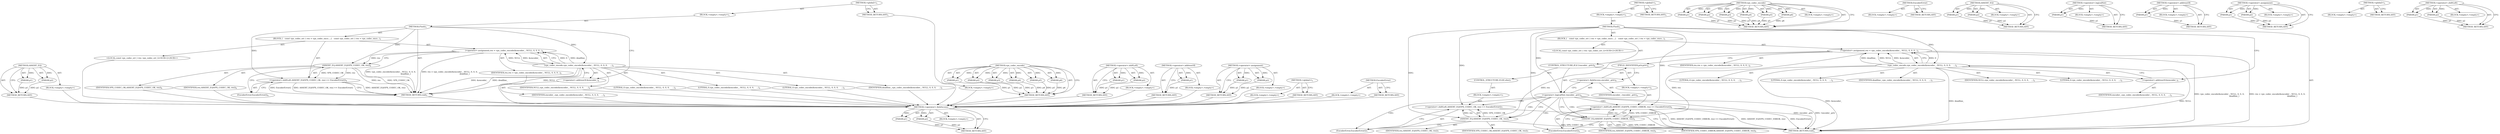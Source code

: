 digraph "&lt;operator&gt;.shiftLeft" {
vulnerable_68 [label=<(METHOD,ASSERT_EQ)>];
vulnerable_69 [label=<(PARAM,p1)>];
vulnerable_70 [label=<(PARAM,p2)>];
vulnerable_71 [label=<(BLOCK,&lt;empty&gt;,&lt;empty&gt;)>];
vulnerable_72 [label=<(METHOD_RETURN,ANY)>];
vulnerable_6 [label=<(METHOD,&lt;global&gt;)<SUB>1</SUB>>];
vulnerable_7 [label=<(BLOCK,&lt;empty&gt;,&lt;empty&gt;)<SUB>1</SUB>>];
vulnerable_8 [label=<(METHOD,Flush)<SUB>1</SUB>>];
vulnerable_9 [label=<(BLOCK,{
   const vpx_codec_err_t res = vpx_codec_enco...,{
   const vpx_codec_err_t res = vpx_codec_enco...)<SUB>1</SUB>>];
vulnerable_10 [label="<(LOCAL,const vpx_codec_err_t res: vpx_codec_err_t)<SUB>2</SUB>>"];
vulnerable_11 [label=<(&lt;operator&gt;.assignment,res = vpx_codec_encode(&amp;encoder_, NULL, 0, 0, 0...)<SUB>2</SUB>>];
vulnerable_12 [label=<(IDENTIFIER,res,res = vpx_codec_encode(&amp;encoder_, NULL, 0, 0, 0...)<SUB>2</SUB>>];
vulnerable_13 [label=<(vpx_codec_encode,vpx_codec_encode(&amp;encoder_, NULL, 0, 0, 0,
    ...)<SUB>2</SUB>>];
vulnerable_14 [label=<(&lt;operator&gt;.addressOf,&amp;encoder_)<SUB>2</SUB>>];
vulnerable_15 [label=<(IDENTIFIER,encoder_,vpx_codec_encode(&amp;encoder_, NULL, 0, 0, 0,
    ...)<SUB>2</SUB>>];
vulnerable_16 [label=<(IDENTIFIER,NULL,vpx_codec_encode(&amp;encoder_, NULL, 0, 0, 0,
    ...)<SUB>2</SUB>>];
vulnerable_17 [label=<(LITERAL,0,vpx_codec_encode(&amp;encoder_, NULL, 0, 0, 0,
    ...)<SUB>2</SUB>>];
vulnerable_18 [label=<(LITERAL,0,vpx_codec_encode(&amp;encoder_, NULL, 0, 0, 0,
    ...)<SUB>2</SUB>>];
vulnerable_19 [label=<(LITERAL,0,vpx_codec_encode(&amp;encoder_, NULL, 0, 0, 0,
    ...)<SUB>2</SUB>>];
vulnerable_20 [label=<(IDENTIFIER,deadline_,vpx_codec_encode(&amp;encoder_, NULL, 0, 0, 0,
    ...)<SUB>3</SUB>>];
vulnerable_21 [label=<(&lt;operator&gt;.shiftLeft,ASSERT_EQ(VPX_CODEC_OK, res) &lt;&lt; EncoderError())<SUB>4</SUB>>];
vulnerable_22 [label=<(ASSERT_EQ,ASSERT_EQ(VPX_CODEC_OK, res))<SUB>4</SUB>>];
vulnerable_23 [label=<(IDENTIFIER,VPX_CODEC_OK,ASSERT_EQ(VPX_CODEC_OK, res))<SUB>4</SUB>>];
vulnerable_24 [label=<(IDENTIFIER,res,ASSERT_EQ(VPX_CODEC_OK, res))<SUB>4</SUB>>];
vulnerable_25 [label=<(EncoderError,EncoderError())<SUB>4</SUB>>];
vulnerable_26 [label=<(METHOD_RETURN,void)<SUB>1</SUB>>];
vulnerable_28 [label=<(METHOD_RETURN,ANY)<SUB>1</SUB>>];
vulnerable_50 [label=<(METHOD,vpx_codec_encode)>];
vulnerable_51 [label=<(PARAM,p1)>];
vulnerable_52 [label=<(PARAM,p2)>];
vulnerable_53 [label=<(PARAM,p3)>];
vulnerable_54 [label=<(PARAM,p4)>];
vulnerable_55 [label=<(PARAM,p5)>];
vulnerable_56 [label=<(PARAM,p6)>];
vulnerable_57 [label=<(BLOCK,&lt;empty&gt;,&lt;empty&gt;)>];
vulnerable_58 [label=<(METHOD_RETURN,ANY)>];
vulnerable_63 [label=<(METHOD,&lt;operator&gt;.shiftLeft)>];
vulnerable_64 [label=<(PARAM,p1)>];
vulnerable_65 [label=<(PARAM,p2)>];
vulnerable_66 [label=<(BLOCK,&lt;empty&gt;,&lt;empty&gt;)>];
vulnerable_67 [label=<(METHOD_RETURN,ANY)>];
vulnerable_59 [label=<(METHOD,&lt;operator&gt;.addressOf)>];
vulnerable_60 [label=<(PARAM,p1)>];
vulnerable_61 [label=<(BLOCK,&lt;empty&gt;,&lt;empty&gt;)>];
vulnerable_62 [label=<(METHOD_RETURN,ANY)>];
vulnerable_45 [label=<(METHOD,&lt;operator&gt;.assignment)>];
vulnerable_46 [label=<(PARAM,p1)>];
vulnerable_47 [label=<(PARAM,p2)>];
vulnerable_48 [label=<(BLOCK,&lt;empty&gt;,&lt;empty&gt;)>];
vulnerable_49 [label=<(METHOD_RETURN,ANY)>];
vulnerable_39 [label=<(METHOD,&lt;global&gt;)<SUB>1</SUB>>];
vulnerable_40 [label=<(BLOCK,&lt;empty&gt;,&lt;empty&gt;)>];
vulnerable_41 [label=<(METHOD_RETURN,ANY)>];
vulnerable_73 [label=<(METHOD,EncoderError)>];
vulnerable_74 [label=<(BLOCK,&lt;empty&gt;,&lt;empty&gt;)>];
vulnerable_75 [label=<(METHOD_RETURN,ANY)>];
fixed_80 [label=<(METHOD,&lt;operator&gt;.fieldAccess)>];
fixed_81 [label=<(PARAM,p1)>];
fixed_82 [label=<(PARAM,p2)>];
fixed_83 [label=<(BLOCK,&lt;empty&gt;,&lt;empty&gt;)>];
fixed_84 [label=<(METHOD_RETURN,ANY)>];
fixed_6 [label=<(METHOD,&lt;global&gt;)<SUB>1</SUB>>];
fixed_7 [label=<(BLOCK,&lt;empty&gt;,&lt;empty&gt;)<SUB>1</SUB>>];
fixed_8 [label=<(METHOD,Flush)<SUB>1</SUB>>];
fixed_9 [label=<(BLOCK,{
   const vpx_codec_err_t res = vpx_codec_enco...,{
   const vpx_codec_err_t res = vpx_codec_enco...)<SUB>1</SUB>>];
fixed_10 [label="<(LOCAL,const vpx_codec_err_t res: vpx_codec_err_t)<SUB>2</SUB>>"];
fixed_11 [label=<(&lt;operator&gt;.assignment,res = vpx_codec_encode(&amp;encoder_, NULL, 0, 0, 0...)<SUB>2</SUB>>];
fixed_12 [label=<(IDENTIFIER,res,res = vpx_codec_encode(&amp;encoder_, NULL, 0, 0, 0...)<SUB>2</SUB>>];
fixed_13 [label=<(vpx_codec_encode,vpx_codec_encode(&amp;encoder_, NULL, 0, 0, 0,
    ...)<SUB>2</SUB>>];
fixed_14 [label=<(&lt;operator&gt;.addressOf,&amp;encoder_)<SUB>2</SUB>>];
fixed_15 [label=<(IDENTIFIER,encoder_,vpx_codec_encode(&amp;encoder_, NULL, 0, 0, 0,
    ...)<SUB>2</SUB>>];
fixed_16 [label=<(IDENTIFIER,NULL,vpx_codec_encode(&amp;encoder_, NULL, 0, 0, 0,
    ...)<SUB>2</SUB>>];
fixed_17 [label=<(LITERAL,0,vpx_codec_encode(&amp;encoder_, NULL, 0, 0, 0,
    ...)<SUB>2</SUB>>];
fixed_18 [label=<(LITERAL,0,vpx_codec_encode(&amp;encoder_, NULL, 0, 0, 0,
    ...)<SUB>2</SUB>>];
fixed_19 [label=<(LITERAL,0,vpx_codec_encode(&amp;encoder_, NULL, 0, 0, 0,
    ...)<SUB>2</SUB>>];
fixed_20 [label=<(IDENTIFIER,deadline_,vpx_codec_encode(&amp;encoder_, NULL, 0, 0, 0,
    ...)<SUB>3</SUB>>];
fixed_21 [label=<(CONTROL_STRUCTURE,IF,if (!encoder_.priv))<SUB>4</SUB>>];
fixed_22 [label=<(&lt;operator&gt;.logicalNot,!encoder_.priv)<SUB>4</SUB>>];
fixed_23 [label=<(&lt;operator&gt;.fieldAccess,encoder_.priv)<SUB>4</SUB>>];
fixed_24 [label=<(IDENTIFIER,encoder_,!encoder_.priv)<SUB>4</SUB>>];
fixed_25 [label=<(FIELD_IDENTIFIER,priv,priv)<SUB>4</SUB>>];
fixed_26 [label=<(BLOCK,&lt;empty&gt;,&lt;empty&gt;)<SUB>5</SUB>>];
fixed_27 [label=<(&lt;operator&gt;.shiftLeft,ASSERT_EQ(VPX_CODEC_ERROR, res) &lt;&lt; EncoderError())<SUB>5</SUB>>];
fixed_28 [label=<(ASSERT_EQ,ASSERT_EQ(VPX_CODEC_ERROR, res))<SUB>5</SUB>>];
fixed_29 [label=<(IDENTIFIER,VPX_CODEC_ERROR,ASSERT_EQ(VPX_CODEC_ERROR, res))<SUB>5</SUB>>];
fixed_30 [label=<(IDENTIFIER,res,ASSERT_EQ(VPX_CODEC_ERROR, res))<SUB>5</SUB>>];
fixed_31 [label=<(EncoderError,EncoderError())<SUB>5</SUB>>];
fixed_32 [label=<(CONTROL_STRUCTURE,ELSE,else)<SUB>7</SUB>>];
fixed_33 [label=<(BLOCK,&lt;empty&gt;,&lt;empty&gt;)<SUB>7</SUB>>];
fixed_34 [label=<(&lt;operator&gt;.shiftLeft,ASSERT_EQ(VPX_CODEC_OK, res) &lt;&lt; EncoderError())<SUB>7</SUB>>];
fixed_35 [label=<(ASSERT_EQ,ASSERT_EQ(VPX_CODEC_OK, res))<SUB>7</SUB>>];
fixed_36 [label=<(IDENTIFIER,VPX_CODEC_OK,ASSERT_EQ(VPX_CODEC_OK, res))<SUB>7</SUB>>];
fixed_37 [label=<(IDENTIFIER,res,ASSERT_EQ(VPX_CODEC_OK, res))<SUB>7</SUB>>];
fixed_38 [label=<(EncoderError,EncoderError())<SUB>7</SUB>>];
fixed_39 [label=<(METHOD_RETURN,void)<SUB>1</SUB>>];
fixed_41 [label=<(METHOD_RETURN,ANY)<SUB>1</SUB>>];
fixed_63 [label=<(METHOD,vpx_codec_encode)>];
fixed_64 [label=<(PARAM,p1)>];
fixed_65 [label=<(PARAM,p2)>];
fixed_66 [label=<(PARAM,p3)>];
fixed_67 [label=<(PARAM,p4)>];
fixed_68 [label=<(PARAM,p5)>];
fixed_69 [label=<(PARAM,p6)>];
fixed_70 [label=<(BLOCK,&lt;empty&gt;,&lt;empty&gt;)>];
fixed_71 [label=<(METHOD_RETURN,ANY)>];
fixed_95 [label=<(METHOD,EncoderError)>];
fixed_96 [label=<(BLOCK,&lt;empty&gt;,&lt;empty&gt;)>];
fixed_97 [label=<(METHOD_RETURN,ANY)>];
fixed_90 [label=<(METHOD,ASSERT_EQ)>];
fixed_91 [label=<(PARAM,p1)>];
fixed_92 [label=<(PARAM,p2)>];
fixed_93 [label=<(BLOCK,&lt;empty&gt;,&lt;empty&gt;)>];
fixed_94 [label=<(METHOD_RETURN,ANY)>];
fixed_76 [label=<(METHOD,&lt;operator&gt;.logicalNot)>];
fixed_77 [label=<(PARAM,p1)>];
fixed_78 [label=<(BLOCK,&lt;empty&gt;,&lt;empty&gt;)>];
fixed_79 [label=<(METHOD_RETURN,ANY)>];
fixed_72 [label=<(METHOD,&lt;operator&gt;.addressOf)>];
fixed_73 [label=<(PARAM,p1)>];
fixed_74 [label=<(BLOCK,&lt;empty&gt;,&lt;empty&gt;)>];
fixed_75 [label=<(METHOD_RETURN,ANY)>];
fixed_58 [label=<(METHOD,&lt;operator&gt;.assignment)>];
fixed_59 [label=<(PARAM,p1)>];
fixed_60 [label=<(PARAM,p2)>];
fixed_61 [label=<(BLOCK,&lt;empty&gt;,&lt;empty&gt;)>];
fixed_62 [label=<(METHOD_RETURN,ANY)>];
fixed_52 [label=<(METHOD,&lt;global&gt;)<SUB>1</SUB>>];
fixed_53 [label=<(BLOCK,&lt;empty&gt;,&lt;empty&gt;)>];
fixed_54 [label=<(METHOD_RETURN,ANY)>];
fixed_85 [label=<(METHOD,&lt;operator&gt;.shiftLeft)>];
fixed_86 [label=<(PARAM,p1)>];
fixed_87 [label=<(PARAM,p2)>];
fixed_88 [label=<(BLOCK,&lt;empty&gt;,&lt;empty&gt;)>];
fixed_89 [label=<(METHOD_RETURN,ANY)>];
vulnerable_68 -> vulnerable_69  [key=0, label="AST: "];
vulnerable_68 -> vulnerable_69  [key=1, label="DDG: "];
vulnerable_68 -> vulnerable_71  [key=0, label="AST: "];
vulnerable_68 -> vulnerable_70  [key=0, label="AST: "];
vulnerable_68 -> vulnerable_70  [key=1, label="DDG: "];
vulnerable_68 -> vulnerable_72  [key=0, label="AST: "];
vulnerable_68 -> vulnerable_72  [key=1, label="CFG: "];
vulnerable_69 -> vulnerable_72  [key=0, label="DDG: p1"];
vulnerable_70 -> vulnerable_72  [key=0, label="DDG: p2"];
vulnerable_71 -> fixed_80  [key=0];
vulnerable_72 -> fixed_80  [key=0];
vulnerable_6 -> vulnerable_7  [key=0, label="AST: "];
vulnerable_6 -> vulnerable_28  [key=0, label="AST: "];
vulnerable_6 -> vulnerable_28  [key=1, label="CFG: "];
vulnerable_7 -> vulnerable_8  [key=0, label="AST: "];
vulnerable_8 -> vulnerable_9  [key=0, label="AST: "];
vulnerable_8 -> vulnerable_26  [key=0, label="AST: "];
vulnerable_8 -> vulnerable_14  [key=0, label="CFG: "];
vulnerable_8 -> vulnerable_21  [key=0, label="DDG: "];
vulnerable_8 -> vulnerable_13  [key=0, label="DDG: "];
vulnerable_8 -> vulnerable_22  [key=0, label="DDG: "];
vulnerable_9 -> vulnerable_10  [key=0, label="AST: "];
vulnerable_9 -> vulnerable_11  [key=0, label="AST: "];
vulnerable_9 -> vulnerable_21  [key=0, label="AST: "];
vulnerable_10 -> fixed_80  [key=0];
vulnerable_11 -> vulnerable_12  [key=0, label="AST: "];
vulnerable_11 -> vulnerable_13  [key=0, label="AST: "];
vulnerable_11 -> vulnerable_22  [key=0, label="CFG: "];
vulnerable_11 -> vulnerable_22  [key=1, label="DDG: res"];
vulnerable_11 -> vulnerable_26  [key=0, label="DDG: vpx_codec_encode(&amp;encoder_, NULL, 0, 0, 0,
                                                deadline_)"];
vulnerable_11 -> vulnerable_26  [key=1, label="DDG: res = vpx_codec_encode(&amp;encoder_, NULL, 0, 0, 0,
                                                deadline_)"];
vulnerable_12 -> fixed_80  [key=0];
vulnerable_13 -> vulnerable_14  [key=0, label="AST: "];
vulnerable_13 -> vulnerable_16  [key=0, label="AST: "];
vulnerable_13 -> vulnerable_17  [key=0, label="AST: "];
vulnerable_13 -> vulnerable_18  [key=0, label="AST: "];
vulnerable_13 -> vulnerable_19  [key=0, label="AST: "];
vulnerable_13 -> vulnerable_20  [key=0, label="AST: "];
vulnerable_13 -> vulnerable_11  [key=0, label="CFG: "];
vulnerable_13 -> vulnerable_11  [key=1, label="DDG: 0"];
vulnerable_13 -> vulnerable_11  [key=2, label="DDG: deadline_"];
vulnerable_13 -> vulnerable_11  [key=3, label="DDG: NULL"];
vulnerable_13 -> vulnerable_11  [key=4, label="DDG: &amp;encoder_"];
vulnerable_13 -> vulnerable_26  [key=0, label="DDG: &amp;encoder_"];
vulnerable_13 -> vulnerable_26  [key=1, label="DDG: deadline_"];
vulnerable_13 -> vulnerable_26  [key=2, label="DDG: NULL"];
vulnerable_14 -> vulnerable_15  [key=0, label="AST: "];
vulnerable_14 -> vulnerable_13  [key=0, label="CFG: "];
vulnerable_15 -> fixed_80  [key=0];
vulnerable_16 -> fixed_80  [key=0];
vulnerable_17 -> fixed_80  [key=0];
vulnerable_18 -> fixed_80  [key=0];
vulnerable_19 -> fixed_80  [key=0];
vulnerable_20 -> fixed_80  [key=0];
vulnerable_21 -> vulnerable_22  [key=0, label="AST: "];
vulnerable_21 -> vulnerable_25  [key=0, label="AST: "];
vulnerable_21 -> vulnerable_26  [key=0, label="CFG: "];
vulnerable_21 -> vulnerable_26  [key=1, label="DDG: ASSERT_EQ(VPX_CODEC_OK, res)"];
vulnerable_21 -> vulnerable_26  [key=2, label="DDG: EncoderError()"];
vulnerable_21 -> vulnerable_26  [key=3, label="DDG: ASSERT_EQ(VPX_CODEC_OK, res) &lt;&lt; EncoderError()"];
vulnerable_22 -> vulnerable_23  [key=0, label="AST: "];
vulnerable_22 -> vulnerable_24  [key=0, label="AST: "];
vulnerable_22 -> vulnerable_25  [key=0, label="CFG: "];
vulnerable_22 -> vulnerable_26  [key=0, label="DDG: res"];
vulnerable_22 -> vulnerable_26  [key=1, label="DDG: VPX_CODEC_OK"];
vulnerable_22 -> vulnerable_21  [key=0, label="DDG: VPX_CODEC_OK"];
vulnerable_22 -> vulnerable_21  [key=1, label="DDG: res"];
vulnerable_23 -> fixed_80  [key=0];
vulnerable_24 -> fixed_80  [key=0];
vulnerable_25 -> vulnerable_21  [key=0, label="CFG: "];
vulnerable_26 -> fixed_80  [key=0];
vulnerable_28 -> fixed_80  [key=0];
vulnerable_50 -> vulnerable_51  [key=0, label="AST: "];
vulnerable_50 -> vulnerable_51  [key=1, label="DDG: "];
vulnerable_50 -> vulnerable_57  [key=0, label="AST: "];
vulnerable_50 -> vulnerable_52  [key=0, label="AST: "];
vulnerable_50 -> vulnerable_52  [key=1, label="DDG: "];
vulnerable_50 -> vulnerable_58  [key=0, label="AST: "];
vulnerable_50 -> vulnerable_58  [key=1, label="CFG: "];
vulnerable_50 -> vulnerable_53  [key=0, label="AST: "];
vulnerable_50 -> vulnerable_53  [key=1, label="DDG: "];
vulnerable_50 -> vulnerable_54  [key=0, label="AST: "];
vulnerable_50 -> vulnerable_54  [key=1, label="DDG: "];
vulnerable_50 -> vulnerable_55  [key=0, label="AST: "];
vulnerable_50 -> vulnerable_55  [key=1, label="DDG: "];
vulnerable_50 -> vulnerable_56  [key=0, label="AST: "];
vulnerable_50 -> vulnerable_56  [key=1, label="DDG: "];
vulnerable_51 -> vulnerable_58  [key=0, label="DDG: p1"];
vulnerable_52 -> vulnerable_58  [key=0, label="DDG: p2"];
vulnerable_53 -> vulnerable_58  [key=0, label="DDG: p3"];
vulnerable_54 -> vulnerable_58  [key=0, label="DDG: p4"];
vulnerable_55 -> vulnerable_58  [key=0, label="DDG: p5"];
vulnerable_56 -> vulnerable_58  [key=0, label="DDG: p6"];
vulnerable_57 -> fixed_80  [key=0];
vulnerable_58 -> fixed_80  [key=0];
vulnerable_63 -> vulnerable_64  [key=0, label="AST: "];
vulnerable_63 -> vulnerable_64  [key=1, label="DDG: "];
vulnerable_63 -> vulnerable_66  [key=0, label="AST: "];
vulnerable_63 -> vulnerable_65  [key=0, label="AST: "];
vulnerable_63 -> vulnerable_65  [key=1, label="DDG: "];
vulnerable_63 -> vulnerable_67  [key=0, label="AST: "];
vulnerable_63 -> vulnerable_67  [key=1, label="CFG: "];
vulnerable_64 -> vulnerable_67  [key=0, label="DDG: p1"];
vulnerable_65 -> vulnerable_67  [key=0, label="DDG: p2"];
vulnerable_66 -> fixed_80  [key=0];
vulnerable_67 -> fixed_80  [key=0];
vulnerable_59 -> vulnerable_60  [key=0, label="AST: "];
vulnerable_59 -> vulnerable_60  [key=1, label="DDG: "];
vulnerable_59 -> vulnerable_61  [key=0, label="AST: "];
vulnerable_59 -> vulnerable_62  [key=0, label="AST: "];
vulnerable_59 -> vulnerable_62  [key=1, label="CFG: "];
vulnerable_60 -> vulnerable_62  [key=0, label="DDG: p1"];
vulnerable_61 -> fixed_80  [key=0];
vulnerable_62 -> fixed_80  [key=0];
vulnerable_45 -> vulnerable_46  [key=0, label="AST: "];
vulnerable_45 -> vulnerable_46  [key=1, label="DDG: "];
vulnerable_45 -> vulnerable_48  [key=0, label="AST: "];
vulnerable_45 -> vulnerable_47  [key=0, label="AST: "];
vulnerable_45 -> vulnerable_47  [key=1, label="DDG: "];
vulnerable_45 -> vulnerable_49  [key=0, label="AST: "];
vulnerable_45 -> vulnerable_49  [key=1, label="CFG: "];
vulnerable_46 -> vulnerable_49  [key=0, label="DDG: p1"];
vulnerable_47 -> vulnerable_49  [key=0, label="DDG: p2"];
vulnerable_48 -> fixed_80  [key=0];
vulnerable_49 -> fixed_80  [key=0];
vulnerable_39 -> vulnerable_40  [key=0, label="AST: "];
vulnerable_39 -> vulnerable_41  [key=0, label="AST: "];
vulnerable_39 -> vulnerable_41  [key=1, label="CFG: "];
vulnerable_40 -> fixed_80  [key=0];
vulnerable_41 -> fixed_80  [key=0];
vulnerable_73 -> vulnerable_74  [key=0, label="AST: "];
vulnerable_73 -> vulnerable_75  [key=0, label="AST: "];
vulnerable_73 -> vulnerable_75  [key=1, label="CFG: "];
vulnerable_74 -> fixed_80  [key=0];
vulnerable_75 -> fixed_80  [key=0];
fixed_80 -> fixed_81  [key=0, label="AST: "];
fixed_80 -> fixed_81  [key=1, label="DDG: "];
fixed_80 -> fixed_83  [key=0, label="AST: "];
fixed_80 -> fixed_82  [key=0, label="AST: "];
fixed_80 -> fixed_82  [key=1, label="DDG: "];
fixed_80 -> fixed_84  [key=0, label="AST: "];
fixed_80 -> fixed_84  [key=1, label="CFG: "];
fixed_81 -> fixed_84  [key=0, label="DDG: p1"];
fixed_82 -> fixed_84  [key=0, label="DDG: p2"];
fixed_6 -> fixed_7  [key=0, label="AST: "];
fixed_6 -> fixed_41  [key=0, label="AST: "];
fixed_6 -> fixed_41  [key=1, label="CFG: "];
fixed_7 -> fixed_8  [key=0, label="AST: "];
fixed_8 -> fixed_9  [key=0, label="AST: "];
fixed_8 -> fixed_39  [key=0, label="AST: "];
fixed_8 -> fixed_14  [key=0, label="CFG: "];
fixed_8 -> fixed_13  [key=0, label="DDG: "];
fixed_8 -> fixed_22  [key=0, label="DDG: "];
fixed_8 -> fixed_27  [key=0, label="DDG: "];
fixed_8 -> fixed_28  [key=0, label="DDG: "];
fixed_8 -> fixed_34  [key=0, label="DDG: "];
fixed_8 -> fixed_35  [key=0, label="DDG: "];
fixed_9 -> fixed_10  [key=0, label="AST: "];
fixed_9 -> fixed_11  [key=0, label="AST: "];
fixed_9 -> fixed_21  [key=0, label="AST: "];
fixed_11 -> fixed_12  [key=0, label="AST: "];
fixed_11 -> fixed_13  [key=0, label="AST: "];
fixed_11 -> fixed_25  [key=0, label="CFG: "];
fixed_11 -> fixed_39  [key=0, label="DDG: vpx_codec_encode(&amp;encoder_, NULL, 0, 0, 0,
                                                deadline_)"];
fixed_11 -> fixed_39  [key=1, label="DDG: res = vpx_codec_encode(&amp;encoder_, NULL, 0, 0, 0,
                                                deadline_)"];
fixed_11 -> fixed_28  [key=0, label="DDG: res"];
fixed_11 -> fixed_35  [key=0, label="DDG: res"];
fixed_13 -> fixed_14  [key=0, label="AST: "];
fixed_13 -> fixed_16  [key=0, label="AST: "];
fixed_13 -> fixed_17  [key=0, label="AST: "];
fixed_13 -> fixed_18  [key=0, label="AST: "];
fixed_13 -> fixed_19  [key=0, label="AST: "];
fixed_13 -> fixed_20  [key=0, label="AST: "];
fixed_13 -> fixed_11  [key=0, label="CFG: "];
fixed_13 -> fixed_11  [key=1, label="DDG: 0"];
fixed_13 -> fixed_11  [key=2, label="DDG: deadline_"];
fixed_13 -> fixed_11  [key=3, label="DDG: NULL"];
fixed_13 -> fixed_11  [key=4, label="DDG: &amp;encoder_"];
fixed_13 -> fixed_39  [key=0, label="DDG: &amp;encoder_"];
fixed_13 -> fixed_39  [key=1, label="DDG: deadline_"];
fixed_13 -> fixed_39  [key=2, label="DDG: NULL"];
fixed_14 -> fixed_15  [key=0, label="AST: "];
fixed_14 -> fixed_13  [key=0, label="CFG: "];
fixed_21 -> fixed_22  [key=0, label="AST: "];
fixed_21 -> fixed_26  [key=0, label="AST: "];
fixed_21 -> fixed_32  [key=0, label="AST: "];
fixed_22 -> fixed_23  [key=0, label="AST: "];
fixed_22 -> fixed_28  [key=0, label="CFG: "];
fixed_22 -> fixed_28  [key=1, label="CDG: "];
fixed_22 -> fixed_35  [key=0, label="CFG: "];
fixed_22 -> fixed_35  [key=1, label="CDG: "];
fixed_22 -> fixed_39  [key=0, label="DDG: encoder_.priv"];
fixed_22 -> fixed_39  [key=1, label="DDG: !encoder_.priv"];
fixed_22 -> fixed_38  [key=0, label="CDG: "];
fixed_22 -> fixed_34  [key=0, label="CDG: "];
fixed_22 -> fixed_27  [key=0, label="CDG: "];
fixed_22 -> fixed_31  [key=0, label="CDG: "];
fixed_23 -> fixed_24  [key=0, label="AST: "];
fixed_23 -> fixed_25  [key=0, label="AST: "];
fixed_23 -> fixed_22  [key=0, label="CFG: "];
fixed_25 -> fixed_23  [key=0, label="CFG: "];
fixed_26 -> fixed_27  [key=0, label="AST: "];
fixed_27 -> fixed_28  [key=0, label="AST: "];
fixed_27 -> fixed_31  [key=0, label="AST: "];
fixed_27 -> fixed_39  [key=0, label="CFG: "];
fixed_27 -> fixed_39  [key=1, label="DDG: ASSERT_EQ(VPX_CODEC_ERROR, res)"];
fixed_27 -> fixed_39  [key=2, label="DDG: EncoderError()"];
fixed_27 -> fixed_39  [key=3, label="DDG: ASSERT_EQ(VPX_CODEC_ERROR, res) &lt;&lt; EncoderError()"];
fixed_28 -> fixed_29  [key=0, label="AST: "];
fixed_28 -> fixed_30  [key=0, label="AST: "];
fixed_28 -> fixed_31  [key=0, label="CFG: "];
fixed_28 -> fixed_39  [key=0, label="DDG: res"];
fixed_28 -> fixed_39  [key=1, label="DDG: VPX_CODEC_ERROR"];
fixed_28 -> fixed_27  [key=0, label="DDG: VPX_CODEC_ERROR"];
fixed_28 -> fixed_27  [key=1, label="DDG: res"];
fixed_31 -> fixed_27  [key=0, label="CFG: "];
fixed_32 -> fixed_33  [key=0, label="AST: "];
fixed_33 -> fixed_34  [key=0, label="AST: "];
fixed_34 -> fixed_35  [key=0, label="AST: "];
fixed_34 -> fixed_38  [key=0, label="AST: "];
fixed_34 -> fixed_39  [key=0, label="CFG: "];
fixed_35 -> fixed_36  [key=0, label="AST: "];
fixed_35 -> fixed_37  [key=0, label="AST: "];
fixed_35 -> fixed_38  [key=0, label="CFG: "];
fixed_35 -> fixed_39  [key=0, label="DDG: VPX_CODEC_OK"];
fixed_35 -> fixed_34  [key=0, label="DDG: VPX_CODEC_OK"];
fixed_35 -> fixed_34  [key=1, label="DDG: res"];
fixed_38 -> fixed_34  [key=0, label="CFG: "];
fixed_63 -> fixed_64  [key=0, label="AST: "];
fixed_63 -> fixed_64  [key=1, label="DDG: "];
fixed_63 -> fixed_70  [key=0, label="AST: "];
fixed_63 -> fixed_65  [key=0, label="AST: "];
fixed_63 -> fixed_65  [key=1, label="DDG: "];
fixed_63 -> fixed_71  [key=0, label="AST: "];
fixed_63 -> fixed_71  [key=1, label="CFG: "];
fixed_63 -> fixed_66  [key=0, label="AST: "];
fixed_63 -> fixed_66  [key=1, label="DDG: "];
fixed_63 -> fixed_67  [key=0, label="AST: "];
fixed_63 -> fixed_67  [key=1, label="DDG: "];
fixed_63 -> fixed_68  [key=0, label="AST: "];
fixed_63 -> fixed_68  [key=1, label="DDG: "];
fixed_63 -> fixed_69  [key=0, label="AST: "];
fixed_63 -> fixed_69  [key=1, label="DDG: "];
fixed_64 -> fixed_71  [key=0, label="DDG: p1"];
fixed_65 -> fixed_71  [key=0, label="DDG: p2"];
fixed_66 -> fixed_71  [key=0, label="DDG: p3"];
fixed_67 -> fixed_71  [key=0, label="DDG: p4"];
fixed_68 -> fixed_71  [key=0, label="DDG: p5"];
fixed_69 -> fixed_71  [key=0, label="DDG: p6"];
fixed_95 -> fixed_96  [key=0, label="AST: "];
fixed_95 -> fixed_97  [key=0, label="AST: "];
fixed_95 -> fixed_97  [key=1, label="CFG: "];
fixed_90 -> fixed_91  [key=0, label="AST: "];
fixed_90 -> fixed_91  [key=1, label="DDG: "];
fixed_90 -> fixed_93  [key=0, label="AST: "];
fixed_90 -> fixed_92  [key=0, label="AST: "];
fixed_90 -> fixed_92  [key=1, label="DDG: "];
fixed_90 -> fixed_94  [key=0, label="AST: "];
fixed_90 -> fixed_94  [key=1, label="CFG: "];
fixed_91 -> fixed_94  [key=0, label="DDG: p1"];
fixed_92 -> fixed_94  [key=0, label="DDG: p2"];
fixed_76 -> fixed_77  [key=0, label="AST: "];
fixed_76 -> fixed_77  [key=1, label="DDG: "];
fixed_76 -> fixed_78  [key=0, label="AST: "];
fixed_76 -> fixed_79  [key=0, label="AST: "];
fixed_76 -> fixed_79  [key=1, label="CFG: "];
fixed_77 -> fixed_79  [key=0, label="DDG: p1"];
fixed_72 -> fixed_73  [key=0, label="AST: "];
fixed_72 -> fixed_73  [key=1, label="DDG: "];
fixed_72 -> fixed_74  [key=0, label="AST: "];
fixed_72 -> fixed_75  [key=0, label="AST: "];
fixed_72 -> fixed_75  [key=1, label="CFG: "];
fixed_73 -> fixed_75  [key=0, label="DDG: p1"];
fixed_58 -> fixed_59  [key=0, label="AST: "];
fixed_58 -> fixed_59  [key=1, label="DDG: "];
fixed_58 -> fixed_61  [key=0, label="AST: "];
fixed_58 -> fixed_60  [key=0, label="AST: "];
fixed_58 -> fixed_60  [key=1, label="DDG: "];
fixed_58 -> fixed_62  [key=0, label="AST: "];
fixed_58 -> fixed_62  [key=1, label="CFG: "];
fixed_59 -> fixed_62  [key=0, label="DDG: p1"];
fixed_60 -> fixed_62  [key=0, label="DDG: p2"];
fixed_52 -> fixed_53  [key=0, label="AST: "];
fixed_52 -> fixed_54  [key=0, label="AST: "];
fixed_52 -> fixed_54  [key=1, label="CFG: "];
fixed_85 -> fixed_86  [key=0, label="AST: "];
fixed_85 -> fixed_86  [key=1, label="DDG: "];
fixed_85 -> fixed_88  [key=0, label="AST: "];
fixed_85 -> fixed_87  [key=0, label="AST: "];
fixed_85 -> fixed_87  [key=1, label="DDG: "];
fixed_85 -> fixed_89  [key=0, label="AST: "];
fixed_85 -> fixed_89  [key=1, label="CFG: "];
fixed_86 -> fixed_89  [key=0, label="DDG: p1"];
fixed_87 -> fixed_89  [key=0, label="DDG: p2"];
}
